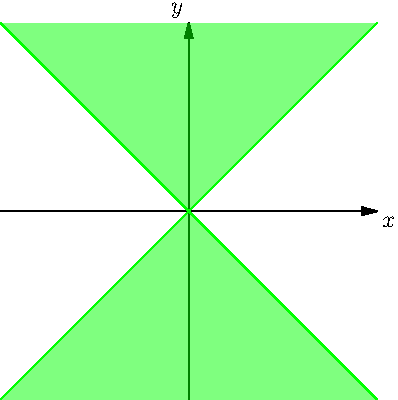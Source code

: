 import graph;

size(200,200);

draw((0,-2)--(0,2),black,Arrow(),L = Label("$y$",position=EndPoint,align=NW));
draw((-2,0)--(2,0),black,Arrow(),L = Label("$x$",position=EndPoint,align=SE));
fill((0,0)--(2,2)--(-2,2)--cycle, green+opacity(.5));
fill((0,0)--(2,-2)--(-2,-2)--cycle, green+opacity(.5));
draw((-2,-2)--(2,2), green);
draw((2,-2)--(-2,2), green);
